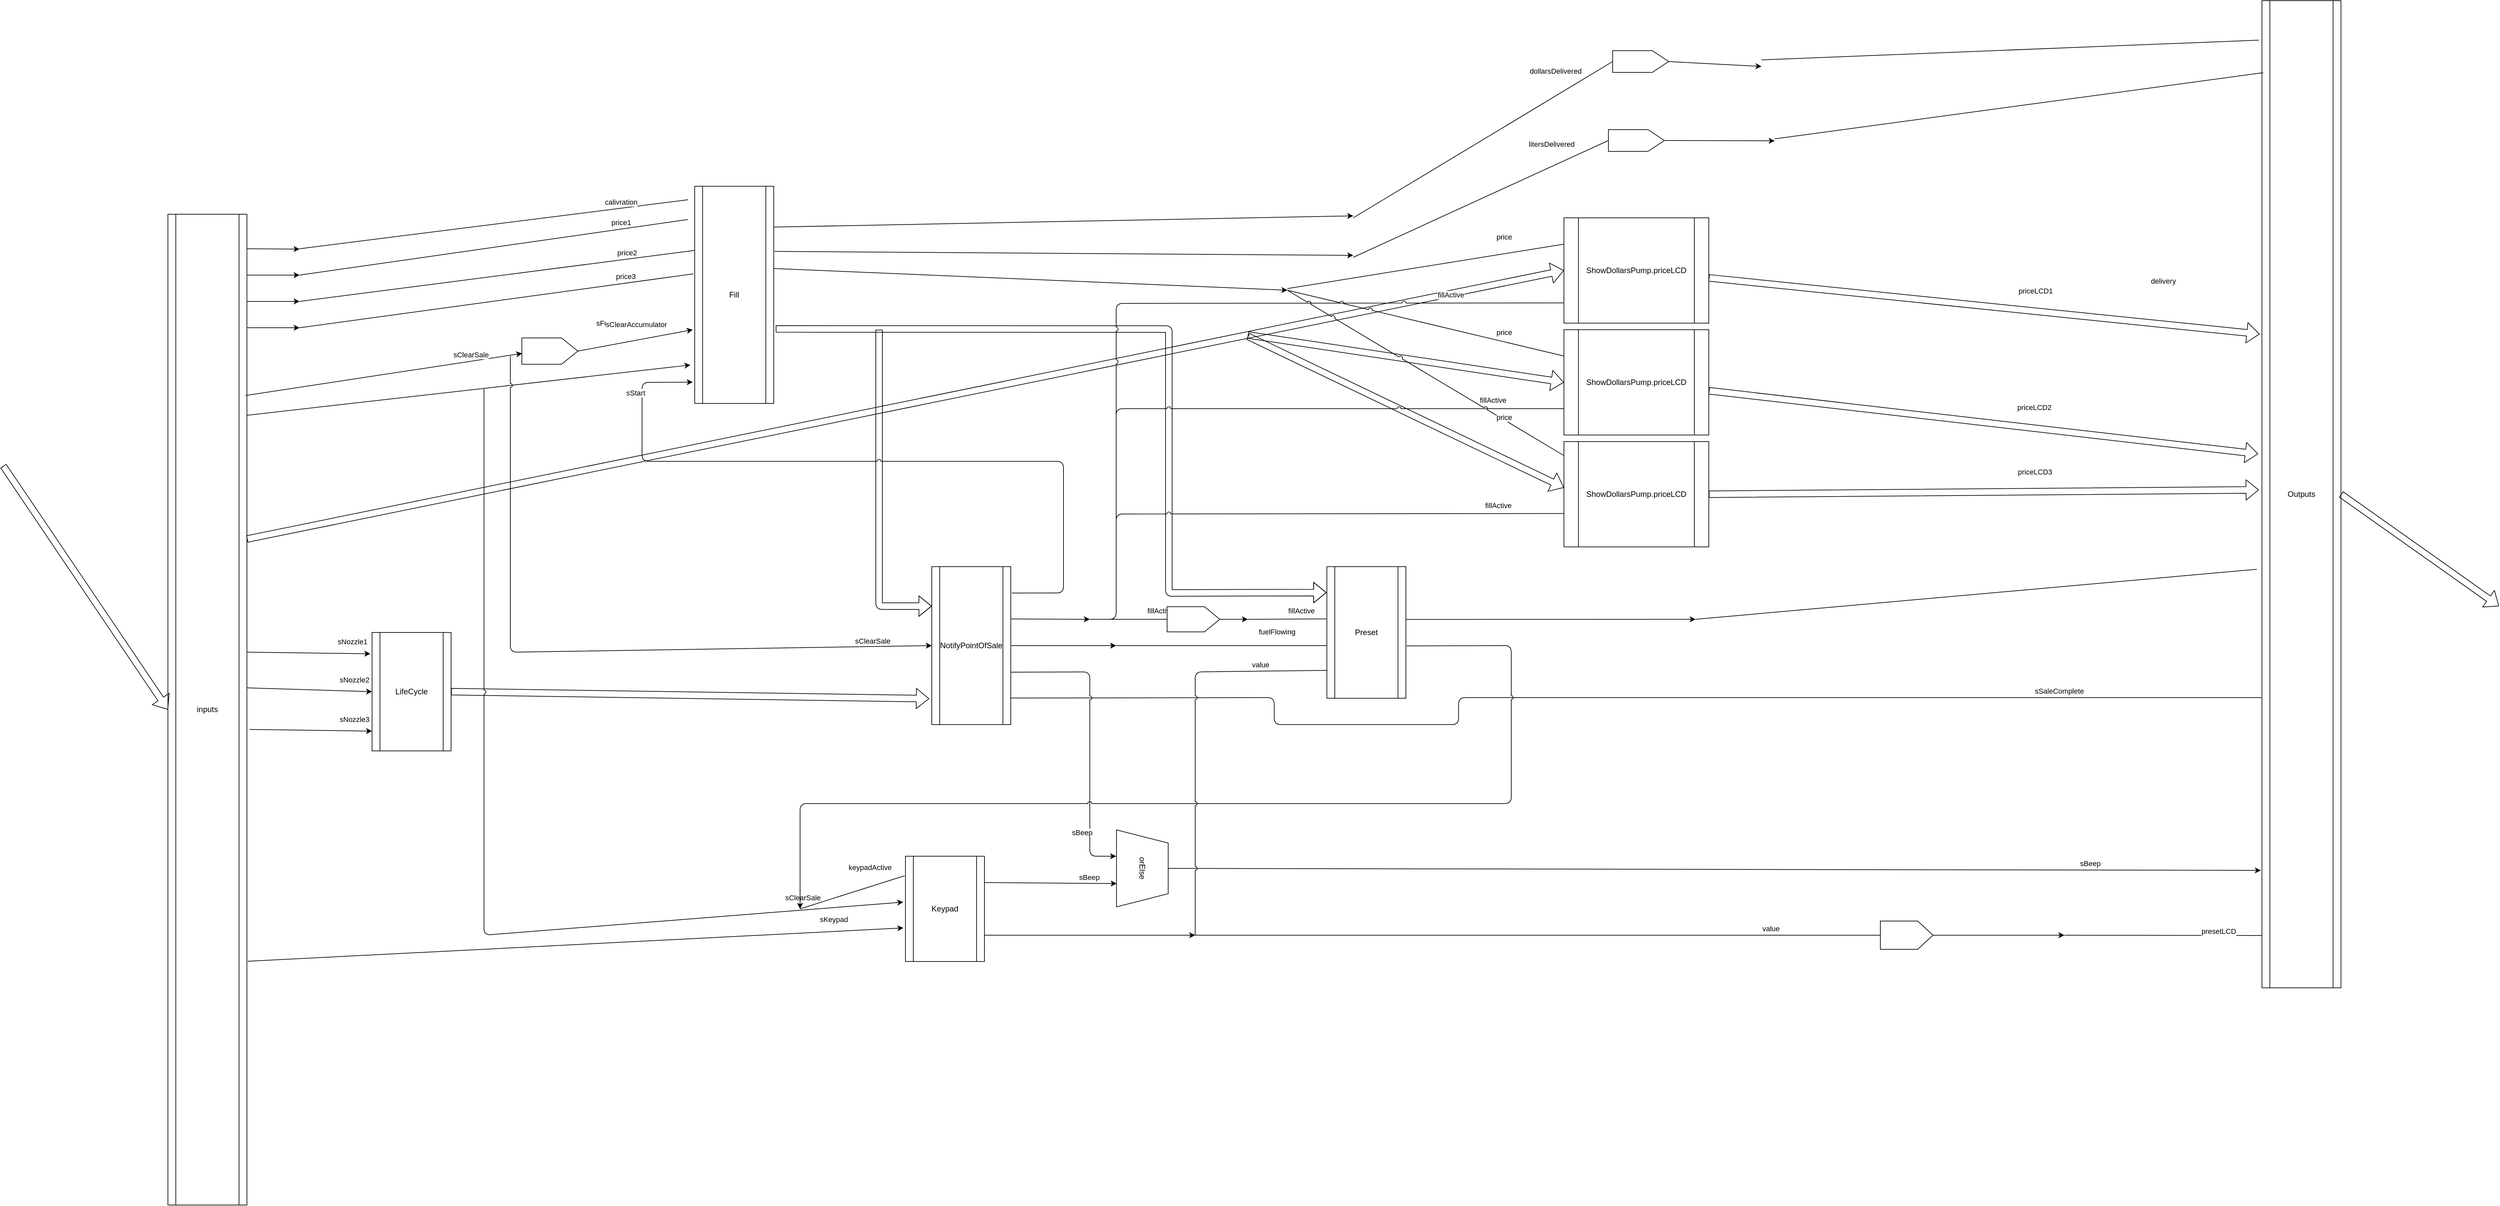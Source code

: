 <mxfile>
    <diagram id="igdpagmYWE806KtzFgo8" name="ページ1">
        <mxGraphModel dx="2550" dy="731" grid="1" gridSize="10" guides="1" tooltips="1" connect="1" arrows="1" fold="1" page="1" pageScale="1" pageWidth="827" pageHeight="1169" math="0" shadow="0">
            <root>
                <mxCell id="0"/>
                <mxCell id="1" parent="0"/>
                <mxCell id="2" value="inputs" style="shape=process;whiteSpace=wrap;html=1;backgroundOutline=1;" vertex="1" parent="1">
                    <mxGeometry x="-1400" y="584.5" width="120" height="1505.5" as="geometry"/>
                </mxCell>
                <mxCell id="3" value="" style="shape=flexArrow;endArrow=classic;html=1;entryX=0;entryY=0.5;entryDx=0;entryDy=0;" edge="1" parent="1" target="2">
                    <mxGeometry width="50" height="50" relative="1" as="geometry">
                        <mxPoint x="-1650" y="967" as="sourcePoint"/>
                        <mxPoint x="-1490" y="704.5" as="targetPoint"/>
                    </mxGeometry>
                </mxCell>
                <mxCell id="4" value="" style="endArrow=classic;html=1;exitX=0.983;exitY=0.183;exitDx=0;exitDy=0;exitPerimeter=0;entryX=0.412;entryY=0.005;entryDx=0;entryDy=0;entryPerimeter=0;jumpStyle=arc;" edge="1" parent="1" source="2" target="7">
                    <mxGeometry width="50" height="50" relative="1" as="geometry">
                        <mxPoint x="-1210" y="644.5" as="sourcePoint"/>
                        <mxPoint x="-1120" y="622.5" as="targetPoint"/>
                    </mxGeometry>
                </mxCell>
                <mxCell id="5" value="sClearSale" style="edgeLabel;html=1;align=center;verticalAlign=middle;resizable=0;points=[];" vertex="1" connectable="0" parent="4">
                    <mxGeometry x="0.708" y="-1" relative="1" as="geometry">
                        <mxPoint x="-17" y="-9" as="offset"/>
                    </mxGeometry>
                </mxCell>
                <mxCell id="7" value="" style="verticalLabelPosition=bottom;verticalAlign=top;html=1;shape=offPageConnector;rounded=0;size=0.292;rotation=-90;" vertex="1" parent="1">
                    <mxGeometry x="-840" y="750" width="40" height="85" as="geometry"/>
                </mxCell>
                <mxCell id="8" value="" style="endArrow=classic;html=1;entryX=-0.055;entryY=0.823;entryDx=0;entryDy=0;entryPerimeter=0;jumpStyle=arc;" edge="1" parent="1" target="22">
                    <mxGeometry width="50" height="50" relative="1" as="geometry">
                        <mxPoint x="-1280" y="890" as="sourcePoint"/>
                        <mxPoint x="-630" y="687" as="targetPoint"/>
                    </mxGeometry>
                </mxCell>
                <mxCell id="9" value="sFuelPulses" style="edgeLabel;html=1;align=center;verticalAlign=middle;resizable=0;points=[];" vertex="1" connectable="0" parent="8">
                    <mxGeometry x="0.708" y="-1" relative="1" as="geometry">
                        <mxPoint x="-16" y="-76" as="offset"/>
                    </mxGeometry>
                </mxCell>
                <mxCell id="10" value="" style="endArrow=none;html=1;endFill=0;jumpStyle=arc;" edge="1" parent="1">
                    <mxGeometry width="50" height="50" relative="1" as="geometry">
                        <mxPoint x="-1200" y="637" as="sourcePoint"/>
                        <mxPoint x="-610" y="562.5" as="targetPoint"/>
                    </mxGeometry>
                </mxCell>
                <mxCell id="11" value="calivration" style="edgeLabel;html=1;align=center;verticalAlign=middle;resizable=0;points=[];" vertex="1" connectable="0" parent="10">
                    <mxGeometry x="0.708" y="-1" relative="1" as="geometry">
                        <mxPoint x="-16" y="-9" as="offset"/>
                    </mxGeometry>
                </mxCell>
                <mxCell id="12" value="" style="endArrow=classic;html=1;jumpStyle=arc;" edge="1" parent="1">
                    <mxGeometry width="50" height="50" relative="1" as="geometry">
                        <mxPoint x="-1280" y="637" as="sourcePoint"/>
                        <mxPoint x="-1200" y="637.5" as="targetPoint"/>
                    </mxGeometry>
                </mxCell>
                <mxCell id="13" value="" style="endArrow=none;html=1;endFill=0;jumpStyle=arc;" edge="1" parent="1">
                    <mxGeometry width="50" height="50" relative="1" as="geometry">
                        <mxPoint x="-1200" y="677" as="sourcePoint"/>
                        <mxPoint x="-610" y="592.5" as="targetPoint"/>
                    </mxGeometry>
                </mxCell>
                <mxCell id="14" value="price1" style="edgeLabel;html=1;align=center;verticalAlign=middle;resizable=0;points=[];" vertex="1" connectable="0" parent="13">
                    <mxGeometry x="0.708" y="-1" relative="1" as="geometry">
                        <mxPoint x="-16" y="-9" as="offset"/>
                    </mxGeometry>
                </mxCell>
                <mxCell id="15" value="" style="endArrow=classic;html=1;jumpStyle=arc;" edge="1" parent="1">
                    <mxGeometry width="50" height="50" relative="1" as="geometry">
                        <mxPoint x="-1280" y="677" as="sourcePoint"/>
                        <mxPoint x="-1200" y="677" as="targetPoint"/>
                    </mxGeometry>
                </mxCell>
                <mxCell id="16" value="" style="endArrow=none;html=1;endFill=0;entryX=0;entryY=0.5;entryDx=0;entryDy=0;jumpStyle=arc;" edge="1" parent="1">
                    <mxGeometry width="50" height="50" relative="1" as="geometry">
                        <mxPoint x="-1200" y="717" as="sourcePoint"/>
                        <mxPoint x="-600" y="639.5" as="targetPoint"/>
                    </mxGeometry>
                </mxCell>
                <mxCell id="17" value="price2" style="edgeLabel;html=1;align=center;verticalAlign=middle;resizable=0;points=[];" vertex="1" connectable="0" parent="16">
                    <mxGeometry x="0.708" y="-1" relative="1" as="geometry">
                        <mxPoint x="-16" y="-9" as="offset"/>
                    </mxGeometry>
                </mxCell>
                <mxCell id="18" value="" style="endArrow=classic;html=1;jumpStyle=arc;" edge="1" parent="1">
                    <mxGeometry width="50" height="50" relative="1" as="geometry">
                        <mxPoint x="-1280" y="717" as="sourcePoint"/>
                        <mxPoint x="-1200" y="717" as="targetPoint"/>
                    </mxGeometry>
                </mxCell>
                <mxCell id="19" value="" style="endArrow=none;html=1;endFill=0;entryX=-0.017;entryY=0.608;entryDx=0;entryDy=0;entryPerimeter=0;jumpStyle=arc;" edge="1" parent="1">
                    <mxGeometry width="50" height="50" relative="1" as="geometry">
                        <mxPoint x="-1200" y="757" as="sourcePoint"/>
                        <mxPoint x="-602.04" y="675.14" as="targetPoint"/>
                    </mxGeometry>
                </mxCell>
                <mxCell id="20" value="price3" style="edgeLabel;html=1;align=center;verticalAlign=middle;resizable=0;points=[];" vertex="1" connectable="0" parent="19">
                    <mxGeometry x="0.708" y="-1" relative="1" as="geometry">
                        <mxPoint x="-16" y="-9" as="offset"/>
                    </mxGeometry>
                </mxCell>
                <mxCell id="21" value="" style="endArrow=classic;html=1;jumpStyle=arc;" edge="1" parent="1">
                    <mxGeometry width="50" height="50" relative="1" as="geometry">
                        <mxPoint x="-1280" y="757" as="sourcePoint"/>
                        <mxPoint x="-1200" y="757" as="targetPoint"/>
                    </mxGeometry>
                </mxCell>
                <mxCell id="22" value="Fill" style="shape=process;whiteSpace=wrap;html=1;backgroundOutline=1;" vertex="1" parent="1">
                    <mxGeometry x="-600" y="542" width="120" height="330" as="geometry"/>
                </mxCell>
                <mxCell id="23" value="NotifyPointOfSale" style="shape=process;whiteSpace=wrap;html=1;backgroundOutline=1;" vertex="1" parent="1">
                    <mxGeometry x="-240" y="1120" width="120" height="240" as="geometry"/>
                </mxCell>
                <mxCell id="25" value="LifeCycle" style="shape=process;whiteSpace=wrap;html=1;backgroundOutline=1;" vertex="1" parent="1">
                    <mxGeometry x="-1090" y="1220" width="120" height="180" as="geometry"/>
                </mxCell>
                <mxCell id="26" value="" style="shape=flexArrow;endArrow=classic;html=1;exitX=1;exitY=0.5;exitDx=0;exitDy=0;entryX=-0.033;entryY=0.836;entryDx=0;entryDy=0;entryPerimeter=0;" edge="1" parent="1" source="25" target="23">
                    <mxGeometry width="50" height="50" relative="1" as="geometry">
                        <mxPoint x="320" y="567" as="sourcePoint"/>
                        <mxPoint x="405" y="1714" as="targetPoint"/>
                    </mxGeometry>
                </mxCell>
                <mxCell id="27" value="" style="shape=flexArrow;endArrow=classic;html=1;entryX=0;entryY=0.25;entryDx=0;entryDy=0;" edge="1" parent="1" target="23">
                    <mxGeometry width="50" height="50" relative="1" as="geometry">
                        <mxPoint x="-320" y="760" as="sourcePoint"/>
                        <mxPoint x="390" y="527" as="targetPoint"/>
                        <Array as="points">
                            <mxPoint x="-320" y="1180"/>
                        </Array>
                    </mxGeometry>
                </mxCell>
                <mxCell id="28" value="Keypad" style="shape=process;whiteSpace=wrap;html=1;backgroundOutline=1;" vertex="1" parent="1">
                    <mxGeometry x="-280" y="1560" width="120" height="160" as="geometry"/>
                </mxCell>
                <mxCell id="29" value="Preset" style="shape=process;whiteSpace=wrap;html=1;backgroundOutline=1;" vertex="1" parent="1">
                    <mxGeometry x="360" y="1120" width="120" height="200" as="geometry"/>
                </mxCell>
                <mxCell id="30" value="" style="shape=flexArrow;endArrow=classic;html=1;exitX=1.025;exitY=0.657;exitDx=0;exitDy=0;exitPerimeter=0;entryX=-0.005;entryY=0.197;entryDx=0;entryDy=0;entryPerimeter=0;" edge="1" parent="1" source="22" target="29">
                    <mxGeometry width="50" height="50" relative="1" as="geometry">
                        <mxPoint x="290" y="667.46" as="sourcePoint"/>
                        <mxPoint x="350" y="1040" as="targetPoint"/>
                        <Array as="points">
                            <mxPoint x="120" y="759"/>
                            <mxPoint x="120" y="1080"/>
                            <mxPoint x="120" y="1160"/>
                        </Array>
                    </mxGeometry>
                </mxCell>
                <mxCell id="31" value="Outputs" style="shape=process;whiteSpace=wrap;html=1;backgroundOutline=1;" vertex="1" parent="1">
                    <mxGeometry x="1780" y="260" width="120" height="1500" as="geometry"/>
                </mxCell>
                <mxCell id="32" value="" style="shape=flexArrow;endArrow=classic;html=1;exitX=1;exitY=0.5;exitDx=0;exitDy=0;" edge="1" parent="1" source="31">
                    <mxGeometry width="50" height="50" relative="1" as="geometry">
                        <mxPoint x="1460" y="747.5" as="sourcePoint"/>
                        <mxPoint x="2140" y="1180" as="targetPoint"/>
                    </mxGeometry>
                </mxCell>
                <mxCell id="33" value="" style="endArrow=classic;html=1;jumpStyle=arc;exitX=1.003;exitY=0.401;exitDx=0;exitDy=0;exitPerimeter=0;" edge="1" parent="1" source="29">
                    <mxGeometry width="50" height="50" relative="1" as="geometry">
                        <mxPoint x="760" y="640" as="sourcePoint"/>
                        <mxPoint x="920" y="1200" as="targetPoint"/>
                    </mxGeometry>
                </mxCell>
                <mxCell id="35" value="" style="endArrow=none;html=1;endFill=0;jumpStyle=arc;entryX=-0.064;entryY=0.576;entryDx=0;entryDy=0;entryPerimeter=0;" edge="1" parent="1" target="31">
                    <mxGeometry width="50" height="50" relative="1" as="geometry">
                        <mxPoint x="920" y="1200" as="sourcePoint"/>
                        <mxPoint x="1777" y="745" as="targetPoint"/>
                    </mxGeometry>
                </mxCell>
                <mxCell id="36" value="delivery" style="edgeLabel;html=1;align=center;verticalAlign=middle;resizable=0;points=[];" vertex="1" connectable="0" parent="35">
                    <mxGeometry x="0.702" relative="1" as="geometry">
                        <mxPoint x="-15" y="-450" as="offset"/>
                    </mxGeometry>
                </mxCell>
                <mxCell id="37" value="" style="endArrow=classic;html=1;jumpStyle=arc;exitX=1.003;exitY=0.188;exitDx=0;exitDy=0;exitPerimeter=0;" edge="1" parent="1" source="22">
                    <mxGeometry width="50" height="50" relative="1" as="geometry">
                        <mxPoint x="-470" y="607" as="sourcePoint"/>
                        <mxPoint x="400" y="587" as="targetPoint"/>
                    </mxGeometry>
                </mxCell>
                <mxCell id="38" value="" style="endArrow=none;html=1;endFill=0;entryX=0.5;entryY=0;entryDx=0;entryDy=0;jumpStyle=arc;" edge="1" parent="1" target="40">
                    <mxGeometry width="50" height="50" relative="1" as="geometry">
                        <mxPoint x="400" y="590" as="sourcePoint"/>
                        <mxPoint x="760" y="810" as="targetPoint"/>
                    </mxGeometry>
                </mxCell>
                <mxCell id="39" value="dollarsDelivered" style="edgeLabel;html=1;align=center;verticalAlign=middle;resizable=0;points=[];" vertex="1" connectable="0" parent="38">
                    <mxGeometry x="0.702" relative="1" as="geometry">
                        <mxPoint x="-29" y="-21" as="offset"/>
                    </mxGeometry>
                </mxCell>
                <mxCell id="40" value="" style="verticalLabelPosition=bottom;verticalAlign=top;html=1;shape=offPageConnector;rounded=0;size=0.292;rotation=-90;" vertex="1" parent="1">
                    <mxGeometry x="820" y="310" width="33" height="85" as="geometry"/>
                </mxCell>
                <mxCell id="41" value="" style="endArrow=classic;html=1;exitX=0.5;exitY=1;exitDx=0;exitDy=0;jumpStyle=arc;" edge="1" parent="1" source="40">
                    <mxGeometry width="50" height="50" relative="1" as="geometry">
                        <mxPoint x="890.0" y="830" as="sourcePoint"/>
                        <mxPoint x="1020" y="360" as="targetPoint"/>
                    </mxGeometry>
                </mxCell>
                <mxCell id="42" value="" style="endArrow=none;html=1;endFill=0;entryX=-0.038;entryY=0.04;entryDx=0;entryDy=0;jumpStyle=arc;entryPerimeter=0;" edge="1" parent="1" target="31">
                    <mxGeometry width="50" height="50" relative="1" as="geometry">
                        <mxPoint x="1020" y="350" as="sourcePoint"/>
                        <mxPoint x="1091" y="832.5" as="targetPoint"/>
                    </mxGeometry>
                </mxCell>
                <mxCell id="44" value="" style="endArrow=classic;html=1;exitX=1.009;exitY=0.3;exitDx=0;exitDy=0;jumpStyle=arc;exitPerimeter=0;" edge="1" parent="1" source="22">
                    <mxGeometry width="50" height="50" relative="1" as="geometry">
                        <mxPoint x="285.28" y="810.53" as="sourcePoint"/>
                        <mxPoint x="400" y="647" as="targetPoint"/>
                    </mxGeometry>
                </mxCell>
                <mxCell id="45" value="" style="endArrow=none;html=1;endFill=0;entryX=0.5;entryY=0;entryDx=0;entryDy=0;jumpStyle=arc;" edge="1" parent="1" target="47">
                    <mxGeometry width="50" height="50" relative="1" as="geometry">
                        <mxPoint x="400" y="650" as="sourcePoint"/>
                        <mxPoint x="762.4" y="854" as="targetPoint"/>
                    </mxGeometry>
                </mxCell>
                <mxCell id="46" value="litersDelivered" style="edgeLabel;html=1;align=center;verticalAlign=middle;resizable=0;points=[];" vertex="1" connectable="0" parent="45">
                    <mxGeometry x="0.702" relative="1" as="geometry">
                        <mxPoint x="-29" y="-21" as="offset"/>
                    </mxGeometry>
                </mxCell>
                <mxCell id="47" value="" style="verticalLabelPosition=bottom;verticalAlign=top;html=1;shape=offPageConnector;rounded=0;size=0.292;rotation=-90;" vertex="1" parent="1">
                    <mxGeometry x="813.5" y="430" width="33" height="85" as="geometry"/>
                </mxCell>
                <mxCell id="48" value="" style="endArrow=classic;html=1;exitX=0.5;exitY=1;exitDx=0;exitDy=0;jumpStyle=arc;" edge="1" parent="1" source="47">
                    <mxGeometry width="50" height="50" relative="1" as="geometry">
                        <mxPoint x="892.4" y="874" as="sourcePoint"/>
                        <mxPoint x="1040" y="473" as="targetPoint"/>
                    </mxGeometry>
                </mxCell>
                <mxCell id="49" value="" style="endArrow=none;html=1;endFill=0;entryX=0.014;entryY=0.073;entryDx=0;entryDy=0;entryPerimeter=0;jumpStyle=arc;" edge="1" parent="1" target="31">
                    <mxGeometry width="50" height="50" relative="1" as="geometry">
                        <mxPoint x="1040" y="470" as="sourcePoint"/>
                        <mxPoint x="1000.0" y="720.0" as="targetPoint"/>
                    </mxGeometry>
                </mxCell>
                <mxCell id="51" value="ShowDollarsPump.priceLCD" style="shape=process;whiteSpace=wrap;html=1;backgroundOutline=1;" vertex="1" parent="1">
                    <mxGeometry x="720" y="590" width="220" height="160" as="geometry"/>
                </mxCell>
                <mxCell id="52" value="ShowDollarsPump.priceLCD" style="shape=process;whiteSpace=wrap;html=1;backgroundOutline=1;" vertex="1" parent="1">
                    <mxGeometry x="720" y="760" width="220" height="160" as="geometry"/>
                </mxCell>
                <mxCell id="53" value="ShowDollarsPump.priceLCD" style="shape=process;whiteSpace=wrap;html=1;backgroundOutline=1;" vertex="1" parent="1">
                    <mxGeometry x="720" y="930" width="220" height="160" as="geometry"/>
                </mxCell>
                <mxCell id="54" value="" style="shape=flexArrow;endArrow=classic;html=1;entryX=0;entryY=0.523;entryDx=0;entryDy=0;entryPerimeter=0;" edge="1" parent="1" source="51">
                    <mxGeometry width="50" height="50" relative="1" as="geometry">
                        <mxPoint x="876.5" y="600" as="sourcePoint"/>
                        <mxPoint x="1776.5" y="766.68" as="targetPoint"/>
                    </mxGeometry>
                </mxCell>
                <mxCell id="55" value="priceLCD1" style="edgeLabel;html=1;align=center;verticalAlign=middle;resizable=0;points=[];" vertex="1" connectable="0" parent="54">
                    <mxGeometry x="0.153" y="-2" relative="1" as="geometry">
                        <mxPoint x="13" y="-32" as="offset"/>
                    </mxGeometry>
                </mxCell>
                <mxCell id="56" value="" style="shape=flexArrow;endArrow=classic;html=1;entryX=-0.019;entryY=0.68;entryDx=0;entryDy=0;entryPerimeter=0;" edge="1" parent="1" source="52">
                    <mxGeometry width="50" height="50" relative="1" as="geometry">
                        <mxPoint x="876.5" y="819.67" as="sourcePoint"/>
                        <mxPoint x="1774.22" y="948.8" as="targetPoint"/>
                    </mxGeometry>
                </mxCell>
                <mxCell id="57" value="priceLCD2" style="edgeLabel;html=1;align=center;verticalAlign=middle;resizable=0;points=[];" vertex="1" connectable="0" parent="56">
                    <mxGeometry x="0.153" y="-2" relative="1" as="geometry">
                        <mxPoint x="13" y="-32" as="offset"/>
                    </mxGeometry>
                </mxCell>
                <mxCell id="58" value="" style="shape=flexArrow;endArrow=classic;html=1;entryX=-0.01;entryY=0.727;entryDx=0;entryDy=0;entryPerimeter=0;exitX=1;exitY=0.5;exitDx=0;exitDy=0;" edge="1" parent="1" source="53">
                    <mxGeometry width="50" height="50" relative="1" as="geometry">
                        <mxPoint x="876.5" y="1040" as="sourcePoint"/>
                        <mxPoint x="1775.3" y="1003.32" as="targetPoint"/>
                    </mxGeometry>
                </mxCell>
                <mxCell id="59" value="priceLCD3" style="edgeLabel;html=1;align=center;verticalAlign=middle;resizable=0;points=[];" vertex="1" connectable="0" parent="58">
                    <mxGeometry x="0.153" y="-2" relative="1" as="geometry">
                        <mxPoint x="13" y="-32" as="offset"/>
                    </mxGeometry>
                </mxCell>
                <mxCell id="61" value="" style="endArrow=none;html=1;endFill=0;exitX=0.991;exitY=0.832;exitDx=0;exitDy=0;jumpStyle=arc;exitPerimeter=0;entryX=-0.007;entryY=0.706;entryDx=0;entryDy=0;entryPerimeter=0;" edge="1" parent="1" source="23" target="31">
                    <mxGeometry width="50" height="50" relative="1" as="geometry">
                        <mxPoint x="840" y="493" as="sourcePoint"/>
                        <mxPoint x="1770" y="1320" as="targetPoint"/>
                        <Array as="points">
                            <mxPoint x="280" y="1319"/>
                            <mxPoint x="280" y="1360"/>
                            <mxPoint x="560" y="1360"/>
                            <mxPoint x="560" y="1319"/>
                            <mxPoint x="830" y="1319"/>
                        </Array>
                    </mxGeometry>
                </mxCell>
                <mxCell id="62" value="sSaleComplete" style="edgeLabel;html=1;align=center;verticalAlign=middle;resizable=0;points=[];" vertex="1" connectable="0" parent="61">
                    <mxGeometry x="0.702" relative="1" as="geometry">
                        <mxPoint x="-12" y="-10" as="offset"/>
                    </mxGeometry>
                </mxCell>
                <mxCell id="63" value="" style="endArrow=none;html=1;endFill=0;jumpStyle=arc;entryX=0.5;entryY=0;entryDx=0;entryDy=0;" edge="1" parent="1" target="65">
                    <mxGeometry width="50" height="50" relative="1" as="geometry">
                        <mxPoint x="160" y="1680" as="sourcePoint"/>
                        <mxPoint x="1200" y="1680" as="targetPoint"/>
                    </mxGeometry>
                </mxCell>
                <mxCell id="64" value="value" style="edgeLabel;html=1;align=center;verticalAlign=middle;resizable=0;points=[];" vertex="1" connectable="0" parent="63">
                    <mxGeometry x="0.702" relative="1" as="geometry">
                        <mxPoint x="-12" y="-10" as="offset"/>
                    </mxGeometry>
                </mxCell>
                <mxCell id="65" value="" style="verticalLabelPosition=bottom;verticalAlign=top;html=1;shape=offPageConnector;rounded=0;size=0.292;rotation=-90;" vertex="1" parent="1">
                    <mxGeometry x="1219" y="1640" width="43" height="80" as="geometry"/>
                </mxCell>
                <mxCell id="66" value="" style="endArrow=none;html=1;endFill=0;entryX=-0.003;entryY=0.947;entryDx=0;entryDy=0;entryPerimeter=0;jumpStyle=arc;" edge="1" parent="1" target="31">
                    <mxGeometry width="50" height="50" relative="1" as="geometry">
                        <mxPoint x="1480" y="1680" as="sourcePoint"/>
                        <mxPoint x="1540" y="1320" as="targetPoint"/>
                    </mxGeometry>
                </mxCell>
                <mxCell id="81" value="presetLCD" style="edgeLabel;html=1;align=center;verticalAlign=middle;resizable=0;points=[];" vertex="1" connectable="0" parent="66">
                    <mxGeometry x="0.634" y="3" relative="1" as="geometry">
                        <mxPoint x="-11" y="-4" as="offset"/>
                    </mxGeometry>
                </mxCell>
                <mxCell id="68" value="" style="endArrow=classic;html=1;exitX=0.5;exitY=1;exitDx=0;exitDy=0;jumpStyle=arc;" edge="1" parent="1" source="65">
                    <mxGeometry width="50" height="50" relative="1" as="geometry">
                        <mxPoint x="1250" y="1770" as="sourcePoint"/>
                        <mxPoint x="1480" y="1680" as="targetPoint"/>
                    </mxGeometry>
                </mxCell>
                <mxCell id="73" value="" style="endArrow=classic;html=1;endFill=1;jumpStyle=arc;entryX=0.697;entryY=0.996;entryDx=0;entryDy=0;entryPerimeter=0;exitX=1;exitY=0.25;exitDx=0;exitDy=0;" edge="1" parent="1" source="28" target="75">
                    <mxGeometry width="50" height="50" relative="1" as="geometry">
                        <mxPoint x="-170" y="1640" as="sourcePoint"/>
                        <mxPoint x="40" y="1600" as="targetPoint"/>
                    </mxGeometry>
                </mxCell>
                <mxCell id="74" value="sBeep" style="edgeLabel;html=1;align=center;verticalAlign=middle;resizable=0;points=[];" vertex="1" connectable="0" parent="73">
                    <mxGeometry x="0.702" relative="1" as="geometry">
                        <mxPoint x="-12" y="-10" as="offset"/>
                    </mxGeometry>
                </mxCell>
                <mxCell id="75" value="orElse" style="shape=trapezoid;perimeter=trapezoidPerimeter;whiteSpace=wrap;html=1;fixedSize=1;rotation=90;" vertex="1" parent="1">
                    <mxGeometry x="21.25" y="1539.25" width="117" height="78.5" as="geometry"/>
                </mxCell>
                <mxCell id="77" value="" style="endArrow=classic;html=1;endFill=1;jumpStyle=arc;exitX=1.002;exitY=0.668;exitDx=0;exitDy=0;exitPerimeter=0;" edge="1" parent="1" source="23">
                    <mxGeometry width="50" height="50" relative="1" as="geometry">
                        <mxPoint x="-120" y="1310" as="sourcePoint"/>
                        <mxPoint x="40" y="1560" as="targetPoint"/>
                        <Array as="points">
                            <mxPoint y="1280"/>
                            <mxPoint y="1560"/>
                        </Array>
                    </mxGeometry>
                </mxCell>
                <mxCell id="78" value="sBeep" style="edgeLabel;html=1;align=center;verticalAlign=middle;resizable=0;points=[];" vertex="1" connectable="0" parent="77">
                    <mxGeometry x="0.702" relative="1" as="geometry">
                        <mxPoint x="-12" y="-10" as="offset"/>
                    </mxGeometry>
                </mxCell>
                <mxCell id="79" value="" style="endArrow=classic;html=1;endFill=1;exitX=0.5;exitY=0;exitDx=0;exitDy=0;entryX=-0.015;entryY=0.881;entryDx=0;entryDy=0;entryPerimeter=0;jumpStyle=arc;" edge="1" parent="1" source="75" target="31">
                    <mxGeometry width="50" height="50" relative="1" as="geometry">
                        <mxPoint x="1330" y="1660" as="sourcePoint"/>
                        <mxPoint x="1810" y="1600" as="targetPoint"/>
                    </mxGeometry>
                </mxCell>
                <mxCell id="80" value="sBeep" style="edgeLabel;html=1;align=center;verticalAlign=middle;resizable=0;points=[];" vertex="1" connectable="0" parent="79">
                    <mxGeometry x="0.702" relative="1" as="geometry">
                        <mxPoint x="-12" y="-10" as="offset"/>
                    </mxGeometry>
                </mxCell>
                <mxCell id="83" value="" style="endArrow=classic;html=1;exitX=0.5;exitY=1;exitDx=0;exitDy=0;jumpStyle=arc;" edge="1" parent="1" source="7">
                    <mxGeometry width="50" height="50" relative="1" as="geometry">
                        <mxPoint x="-790.0" y="545.22" as="sourcePoint"/>
                        <mxPoint x="-603" y="760" as="targetPoint"/>
                    </mxGeometry>
                </mxCell>
                <mxCell id="85" value="sClearAccumulator" style="edgeLabel;html=1;align=center;verticalAlign=middle;resizable=0;points=[];" vertex="1" connectable="0" parent="83">
                    <mxGeometry x="0.804" y="1" relative="1" as="geometry">
                        <mxPoint x="-69" y="-10" as="offset"/>
                    </mxGeometry>
                </mxCell>
                <mxCell id="89" value="" style="endArrow=classic;html=1;entryX=-0.025;entryY=0.902;entryDx=0;entryDy=0;entryPerimeter=0;jumpStyle=arc;exitX=1.012;exitY=0.167;exitDx=0;exitDy=0;exitPerimeter=0;" edge="1" parent="1" source="23" target="22">
                    <mxGeometry width="50" height="50" relative="1" as="geometry">
                        <mxPoint x="-115" y="1155" as="sourcePoint"/>
                        <mxPoint x="-570.06" y="1300.14" as="targetPoint"/>
                        <Array as="points">
                            <mxPoint x="-40" y="1160"/>
                            <mxPoint x="-40" y="960"/>
                            <mxPoint x="-680" y="960"/>
                            <mxPoint x="-680" y="840"/>
                        </Array>
                    </mxGeometry>
                </mxCell>
                <mxCell id="90" value="sStart" style="edgeLabel;html=1;align=center;verticalAlign=middle;resizable=0;points=[];" vertex="1" connectable="0" parent="89">
                    <mxGeometry x="0.804" y="1" relative="1" as="geometry">
                        <mxPoint x="-9" y="-17" as="offset"/>
                    </mxGeometry>
                </mxCell>
                <mxCell id="91" value="" style="endArrow=classic;html=1;entryX=-0.022;entryY=0.18;entryDx=0;entryDy=0;entryPerimeter=0;jumpStyle=arc;exitX=1.002;exitY=0.442;exitDx=0;exitDy=0;exitPerimeter=0;" edge="1" parent="1" source="2" target="25">
                    <mxGeometry width="50" height="50" relative="1" as="geometry">
                        <mxPoint x="-1280" y="896.0" as="sourcePoint"/>
                        <mxPoint x="-750" y="1067" as="targetPoint"/>
                    </mxGeometry>
                </mxCell>
                <mxCell id="92" value="sNozzle1" style="edgeLabel;html=1;align=center;verticalAlign=middle;resizable=0;points=[];" vertex="1" connectable="0" parent="91">
                    <mxGeometry x="0.804" y="1" relative="1" as="geometry">
                        <mxPoint x="-9" y="-17" as="offset"/>
                    </mxGeometry>
                </mxCell>
                <mxCell id="97" value="" style="endArrow=classic;html=1;entryX=0;entryY=0.5;entryDx=0;entryDy=0;jumpStyle=arc;exitX=1;exitY=0.478;exitDx=0;exitDy=0;exitPerimeter=0;" edge="1" parent="1" source="2" target="25">
                    <mxGeometry width="50" height="50" relative="1" as="geometry">
                        <mxPoint x="-1280" y="957.0" as="sourcePoint"/>
                        <mxPoint x="-750" y="1128" as="targetPoint"/>
                    </mxGeometry>
                </mxCell>
                <mxCell id="98" value="sNozzle2" style="edgeLabel;html=1;align=center;verticalAlign=middle;resizable=0;points=[];" vertex="1" connectable="0" parent="97">
                    <mxGeometry x="0.804" y="1" relative="1" as="geometry">
                        <mxPoint x="-9" y="-17" as="offset"/>
                    </mxGeometry>
                </mxCell>
                <mxCell id="99" value="" style="endArrow=classic;html=1;entryX=0;entryY=0.833;entryDx=0;entryDy=0;entryPerimeter=0;jumpStyle=arc;exitX=1.033;exitY=0.52;exitDx=0;exitDy=0;exitPerimeter=0;" edge="1" parent="1" source="2" target="25">
                    <mxGeometry width="50" height="50" relative="1" as="geometry">
                        <mxPoint x="-1280" y="1037.0" as="sourcePoint"/>
                        <mxPoint x="-750" y="1208" as="targetPoint"/>
                    </mxGeometry>
                </mxCell>
                <mxCell id="100" value="sNozzle3" style="edgeLabel;html=1;align=center;verticalAlign=middle;resizable=0;points=[];" vertex="1" connectable="0" parent="99">
                    <mxGeometry x="0.804" y="1" relative="1" as="geometry">
                        <mxPoint x="-9" y="-17" as="offset"/>
                    </mxGeometry>
                </mxCell>
                <mxCell id="101" value="" style="endArrow=classic;html=1;jumpStyle=arc;entryX=0;entryY=0.5;entryDx=0;entryDy=0;" edge="1" parent="1" target="23">
                    <mxGeometry width="50" height="50" relative="1" as="geometry">
                        <mxPoint x="-880" y="800" as="sourcePoint"/>
                        <mxPoint x="-190" y="1480" as="targetPoint"/>
                        <Array as="points">
                            <mxPoint x="-880" y="1250"/>
                        </Array>
                    </mxGeometry>
                </mxCell>
                <mxCell id="102" value="sClearSale" style="edgeLabel;html=1;align=center;verticalAlign=middle;resizable=0;points=[];" vertex="1" connectable="0" parent="101">
                    <mxGeometry x="0.804" y="1" relative="1" as="geometry">
                        <mxPoint x="16" y="-8" as="offset"/>
                    </mxGeometry>
                </mxCell>
                <mxCell id="103" value="" style="endArrow=classic;html=1;entryX=-0.026;entryY=0.681;entryDx=0;entryDy=0;jumpStyle=arc;entryPerimeter=0;exitX=1.01;exitY=0.754;exitDx=0;exitDy=0;exitPerimeter=0;" edge="1" parent="1" source="2" target="28">
                    <mxGeometry width="50" height="50" relative="1" as="geometry">
                        <mxPoint x="-1280" y="1730" as="sourcePoint"/>
                        <mxPoint x="-235.0" y="1715.94" as="targetPoint"/>
                    </mxGeometry>
                </mxCell>
                <mxCell id="104" value="sKeypad" style="edgeLabel;html=1;align=center;verticalAlign=middle;resizable=0;points=[];" vertex="1" connectable="0" parent="103">
                    <mxGeometry x="0.804" y="1" relative="1" as="geometry">
                        <mxPoint x="-9" y="-17" as="offset"/>
                    </mxGeometry>
                </mxCell>
                <mxCell id="105" value="" style="endArrow=classic;html=1;entryX=-0.028;entryY=0.436;entryDx=0;entryDy=0;jumpStyle=arc;entryPerimeter=0;" edge="1" parent="1" target="28">
                    <mxGeometry width="50" height="50" relative="1" as="geometry">
                        <mxPoint x="-920" y="850" as="sourcePoint"/>
                        <mxPoint x="-246" y="1948" as="targetPoint"/>
                        <Array as="points">
                            <mxPoint x="-920" y="1680"/>
                        </Array>
                    </mxGeometry>
                </mxCell>
                <mxCell id="106" value="sClearSale" style="edgeLabel;html=1;align=center;verticalAlign=middle;resizable=0;points=[];" vertex="1" connectable="0" parent="105">
                    <mxGeometry x="0.804" y="1" relative="1" as="geometry">
                        <mxPoint x="-9" y="-17" as="offset"/>
                    </mxGeometry>
                </mxCell>
                <mxCell id="107" value="" style="endArrow=classic;html=1;jumpStyle=arc;exitX=1.009;exitY=0.602;exitDx=0;exitDy=0;exitPerimeter=0;" edge="1" parent="1" source="29">
                    <mxGeometry width="50" height="50" relative="1" as="geometry">
                        <mxPoint x="480" y="1170" as="sourcePoint"/>
                        <mxPoint x="-440" y="1640" as="targetPoint"/>
                        <Array as="points">
                            <mxPoint x="640" y="1240"/>
                            <mxPoint x="640" y="1480"/>
                            <mxPoint x="-440" y="1480"/>
                        </Array>
                    </mxGeometry>
                </mxCell>
                <mxCell id="108" value="" style="endArrow=none;html=1;endFill=0;entryX=-0.011;entryY=0.186;entryDx=0;entryDy=0;jumpStyle=arc;entryPerimeter=0;" edge="1" parent="1" target="28">
                    <mxGeometry width="50" height="50" relative="1" as="geometry">
                        <mxPoint x="-440" y="1640" as="sourcePoint"/>
                        <mxPoint x="-259" y="2009.5" as="targetPoint"/>
                    </mxGeometry>
                </mxCell>
                <mxCell id="109" value="keypadActive" style="edgeLabel;html=1;align=center;verticalAlign=middle;resizable=0;points=[];" vertex="1" connectable="0" parent="108">
                    <mxGeometry x="0.702" relative="1" as="geometry">
                        <mxPoint x="-29" y="-21" as="offset"/>
                    </mxGeometry>
                </mxCell>
                <mxCell id="110" value="" style="endArrow=none;html=1;endFill=0;jumpStyle=arc;entryX=0.006;entryY=0.788;entryDx=0;entryDy=0;entryPerimeter=0;" edge="1" parent="1" target="29">
                    <mxGeometry width="50" height="50" relative="1" as="geometry">
                        <mxPoint x="160" y="1680" as="sourcePoint"/>
                        <mxPoint x="350" y="1200" as="targetPoint"/>
                        <Array as="points">
                            <mxPoint x="160" y="1280"/>
                        </Array>
                    </mxGeometry>
                </mxCell>
                <mxCell id="111" value="value" style="edgeLabel;html=1;align=center;verticalAlign=middle;resizable=0;points=[];" vertex="1" connectable="0" parent="110">
                    <mxGeometry x="0.702" relative="1" as="geometry">
                        <mxPoint x="-12" y="-10" as="offset"/>
                    </mxGeometry>
                </mxCell>
                <mxCell id="112" value="" style="endArrow=classic;html=1;exitX=1;exitY=0.75;exitDx=0;exitDy=0;jumpStyle=arc;" edge="1" parent="1" source="28">
                    <mxGeometry width="50" height="50" relative="1" as="geometry">
                        <mxPoint x="-120" y="1916.52" as="sourcePoint"/>
                        <mxPoint x="160" y="1680" as="targetPoint"/>
                    </mxGeometry>
                </mxCell>
                <mxCell id="113" value="" style="endArrow=classic;html=1;exitX=1;exitY=0.5;exitDx=0;exitDy=0;jumpStyle=arc;" edge="1" parent="1" source="23">
                    <mxGeometry width="50" height="50" relative="1" as="geometry">
                        <mxPoint x="-10.0" y="1398.16" as="sourcePoint"/>
                        <mxPoint x="40" y="1240" as="targetPoint"/>
                    </mxGeometry>
                </mxCell>
                <mxCell id="114" value="" style="endArrow=none;html=1;endFill=0;jumpStyle=arc;" edge="1" parent="1">
                    <mxGeometry width="50" height="50" relative="1" as="geometry">
                        <mxPoint x="40" y="1240" as="sourcePoint"/>
                        <mxPoint x="360" y="1240" as="targetPoint"/>
                        <Array as="points">
                            <mxPoint x="80" y="1240"/>
                        </Array>
                    </mxGeometry>
                </mxCell>
                <mxCell id="115" value="fuelFlowing" style="edgeLabel;html=1;align=center;verticalAlign=middle;resizable=0;points=[];" vertex="1" connectable="0" parent="114">
                    <mxGeometry x="0.702" relative="1" as="geometry">
                        <mxPoint x="-29" y="-21" as="offset"/>
                    </mxGeometry>
                </mxCell>
                <mxCell id="116" value="" style="endArrow=classic;html=1;jumpStyle=arc;exitX=1.002;exitY=0.331;exitDx=0;exitDy=0;exitPerimeter=0;" edge="1" parent="1" source="23">
                    <mxGeometry width="50" height="50" relative="1" as="geometry">
                        <mxPoint x="-118" y="1171" as="sourcePoint"/>
                        <mxPoint y="1200" as="targetPoint"/>
                    </mxGeometry>
                </mxCell>
                <mxCell id="117" value="" style="endArrow=none;html=1;endFill=0;jumpStyle=arc;entryX=0.5;entryY=0;entryDx=0;entryDy=0;" edge="1" parent="1" target="119">
                    <mxGeometry width="50" height="50" relative="1" as="geometry">
                        <mxPoint y="1200" as="sourcePoint"/>
                        <mxPoint x="80" y="1080" as="targetPoint"/>
                        <Array as="points">
                            <mxPoint x="40" y="1200"/>
                        </Array>
                    </mxGeometry>
                </mxCell>
                <mxCell id="118" value="fillActive" style="edgeLabel;html=1;align=center;verticalAlign=middle;resizable=0;points=[];" vertex="1" connectable="0" parent="117">
                    <mxGeometry x="0.702" relative="1" as="geometry">
                        <mxPoint x="7" y="-13" as="offset"/>
                    </mxGeometry>
                </mxCell>
                <mxCell id="119" value="" style="verticalLabelPosition=bottom;verticalAlign=top;html=1;shape=offPageConnector;rounded=0;size=0.292;rotation=-90;" vertex="1" parent="1">
                    <mxGeometry x="138.25" y="1160" width="38.25" height="80" as="geometry"/>
                </mxCell>
                <mxCell id="121" value="" style="endArrow=classic;html=1;jumpStyle=arc;exitX=0.5;exitY=1;exitDx=0;exitDy=0;" edge="1" parent="1" source="119">
                    <mxGeometry width="50" height="50" relative="1" as="geometry">
                        <mxPoint x="260" y="1417" as="sourcePoint"/>
                        <mxPoint x="240" y="1200" as="targetPoint"/>
                    </mxGeometry>
                </mxCell>
                <mxCell id="122" value="" style="endArrow=none;html=1;endFill=0;jumpStyle=arc;entryX=-0.008;entryY=0.397;entryDx=0;entryDy=0;entryPerimeter=0;" edge="1" parent="1" target="29">
                    <mxGeometry width="50" height="50" relative="1" as="geometry">
                        <mxPoint x="240" y="1200" as="sourcePoint"/>
                        <mxPoint x="350" y="1070" as="targetPoint"/>
                    </mxGeometry>
                </mxCell>
                <mxCell id="123" value="fillActive" style="edgeLabel;html=1;align=center;verticalAlign=middle;resizable=0;points=[];" vertex="1" connectable="0" parent="122">
                    <mxGeometry x="0.702" relative="1" as="geometry">
                        <mxPoint x="-21" y="-13" as="offset"/>
                    </mxGeometry>
                </mxCell>
                <mxCell id="130" value="" style="shape=flexArrow;endArrow=classic;html=1;exitX=1;exitY=0.5;exitDx=0;exitDy=0;entryX=0;entryY=0.5;entryDx=0;entryDy=0;" edge="1" parent="1" target="51">
                    <mxGeometry width="50" height="50" relative="1" as="geometry">
                        <mxPoint x="-1280.0" y="1078.04" as="sourcePoint"/>
                        <mxPoint x="360" y="750" as="targetPoint"/>
                    </mxGeometry>
                </mxCell>
                <mxCell id="131" value="" style="shape=flexArrow;endArrow=classic;html=1;entryX=0;entryY=0.5;entryDx=0;entryDy=0;" edge="1" parent="1" target="52">
                    <mxGeometry width="50" height="50" relative="1" as="geometry">
                        <mxPoint x="240" y="768" as="sourcePoint"/>
                        <mxPoint x="930" y="1090" as="targetPoint"/>
                    </mxGeometry>
                </mxCell>
                <mxCell id="132" value="" style="shape=flexArrow;endArrow=classic;html=1;" edge="1" parent="1">
                    <mxGeometry width="50" height="50" relative="1" as="geometry">
                        <mxPoint x="240" y="770" as="sourcePoint"/>
                        <mxPoint x="720" y="1000" as="targetPoint"/>
                    </mxGeometry>
                </mxCell>
                <mxCell id="133" value="" style="endArrow=none;html=1;endFill=0;jumpStyle=arc;entryX=-0.003;entryY=0.808;entryDx=0;entryDy=0;entryPerimeter=0;" edge="1" parent="1" target="51">
                    <mxGeometry width="50" height="50" relative="1" as="geometry">
                        <mxPoint y="1200" as="sourcePoint"/>
                        <mxPoint x="710" y="700" as="targetPoint"/>
                        <Array as="points">
                            <mxPoint x="40" y="1200"/>
                            <mxPoint x="40" y="1030"/>
                            <mxPoint x="40" y="980"/>
                            <mxPoint x="40" y="720"/>
                        </Array>
                    </mxGeometry>
                </mxCell>
                <mxCell id="134" value="fillActive" style="edgeLabel;html=1;align=center;verticalAlign=middle;resizable=0;points=[];" vertex="1" connectable="0" parent="133">
                    <mxGeometry x="0.702" relative="1" as="geometry">
                        <mxPoint x="7" y="-13" as="offset"/>
                    </mxGeometry>
                </mxCell>
                <mxCell id="135" value="" style="endArrow=none;html=1;endFill=0;jumpStyle=arc;entryX=0;entryY=0.75;entryDx=0;entryDy=0;" edge="1" parent="1" target="52">
                    <mxGeometry width="50" height="50" relative="1" as="geometry">
                        <mxPoint x="40" y="975.6" as="sourcePoint"/>
                        <mxPoint x="167.0" y="970.0" as="targetPoint"/>
                        <Array as="points">
                            <mxPoint x="40" y="880"/>
                        </Array>
                    </mxGeometry>
                </mxCell>
                <mxCell id="136" value="fillActive" style="edgeLabel;html=1;align=center;verticalAlign=middle;resizable=0;points=[];" vertex="1" connectable="0" parent="135">
                    <mxGeometry x="0.702" relative="1" as="geometry">
                        <mxPoint x="7" y="-13" as="offset"/>
                    </mxGeometry>
                </mxCell>
                <mxCell id="137" value="" style="endArrow=none;html=1;endFill=0;jumpStyle=arc;entryX=0.002;entryY=0.683;entryDx=0;entryDy=0;entryPerimeter=0;" edge="1" parent="1" target="53">
                    <mxGeometry width="50" height="50" relative="1" as="geometry">
                        <mxPoint x="40" y="1080" as="sourcePoint"/>
                        <mxPoint x="167.0" y="970.0" as="targetPoint"/>
                        <Array as="points">
                            <mxPoint x="40" y="1040"/>
                        </Array>
                    </mxGeometry>
                </mxCell>
                <mxCell id="138" value="fillActive" style="edgeLabel;html=1;align=center;verticalAlign=middle;resizable=0;points=[];" vertex="1" connectable="0" parent="137">
                    <mxGeometry x="0.702" relative="1" as="geometry">
                        <mxPoint x="7" y="-13" as="offset"/>
                    </mxGeometry>
                </mxCell>
                <mxCell id="139" value="" style="endArrow=classic;html=1;exitX=1.009;exitY=0.3;exitDx=0;exitDy=0;jumpStyle=arc;exitPerimeter=0;" edge="1" parent="1">
                    <mxGeometry width="50" height="50" relative="1" as="geometry">
                        <mxPoint x="-480.0" y="667.0" as="sourcePoint"/>
                        <mxPoint x="300" y="700" as="targetPoint"/>
                    </mxGeometry>
                </mxCell>
                <mxCell id="140" value="" style="endArrow=none;html=1;endFill=0;entryX=0;entryY=0.25;entryDx=0;entryDy=0;jumpStyle=arc;" edge="1" parent="1" target="51">
                    <mxGeometry width="50" height="50" relative="1" as="geometry">
                        <mxPoint x="300" y="697.5" as="sourcePoint"/>
                        <mxPoint x="687.5" y="520" as="targetPoint"/>
                    </mxGeometry>
                </mxCell>
                <mxCell id="141" value="price" style="edgeLabel;html=1;align=center;verticalAlign=middle;resizable=0;points=[];" vertex="1" connectable="0" parent="140">
                    <mxGeometry x="0.702" relative="1" as="geometry">
                        <mxPoint x="-29" y="-21" as="offset"/>
                    </mxGeometry>
                </mxCell>
                <mxCell id="142" value="" style="endArrow=none;html=1;endFill=0;entryX=0;entryY=0.25;entryDx=0;entryDy=0;jumpStyle=arc;" edge="1" parent="1" target="52">
                    <mxGeometry width="50" height="50" relative="1" as="geometry">
                        <mxPoint x="300" y="700" as="sourcePoint"/>
                        <mxPoint x="730" y="640" as="targetPoint"/>
                    </mxGeometry>
                </mxCell>
                <mxCell id="143" value="price" style="edgeLabel;html=1;align=center;verticalAlign=middle;resizable=0;points=[];" vertex="1" connectable="0" parent="142">
                    <mxGeometry x="0.702" relative="1" as="geometry">
                        <mxPoint x="-29" y="-21" as="offset"/>
                    </mxGeometry>
                </mxCell>
                <mxCell id="144" value="" style="endArrow=none;html=1;endFill=0;entryX=-0.001;entryY=0.132;entryDx=0;entryDy=0;jumpStyle=arc;entryPerimeter=0;" edge="1" parent="1" target="53">
                    <mxGeometry width="50" height="50" relative="1" as="geometry">
                        <mxPoint x="300" y="700" as="sourcePoint"/>
                        <mxPoint x="730" y="810" as="targetPoint"/>
                    </mxGeometry>
                </mxCell>
                <mxCell id="145" value="price" style="edgeLabel;html=1;align=center;verticalAlign=middle;resizable=0;points=[];" vertex="1" connectable="0" parent="144">
                    <mxGeometry x="0.702" relative="1" as="geometry">
                        <mxPoint x="-29" y="-21" as="offset"/>
                    </mxGeometry>
                </mxCell>
            </root>
        </mxGraphModel>
    </diagram>
</mxfile>
